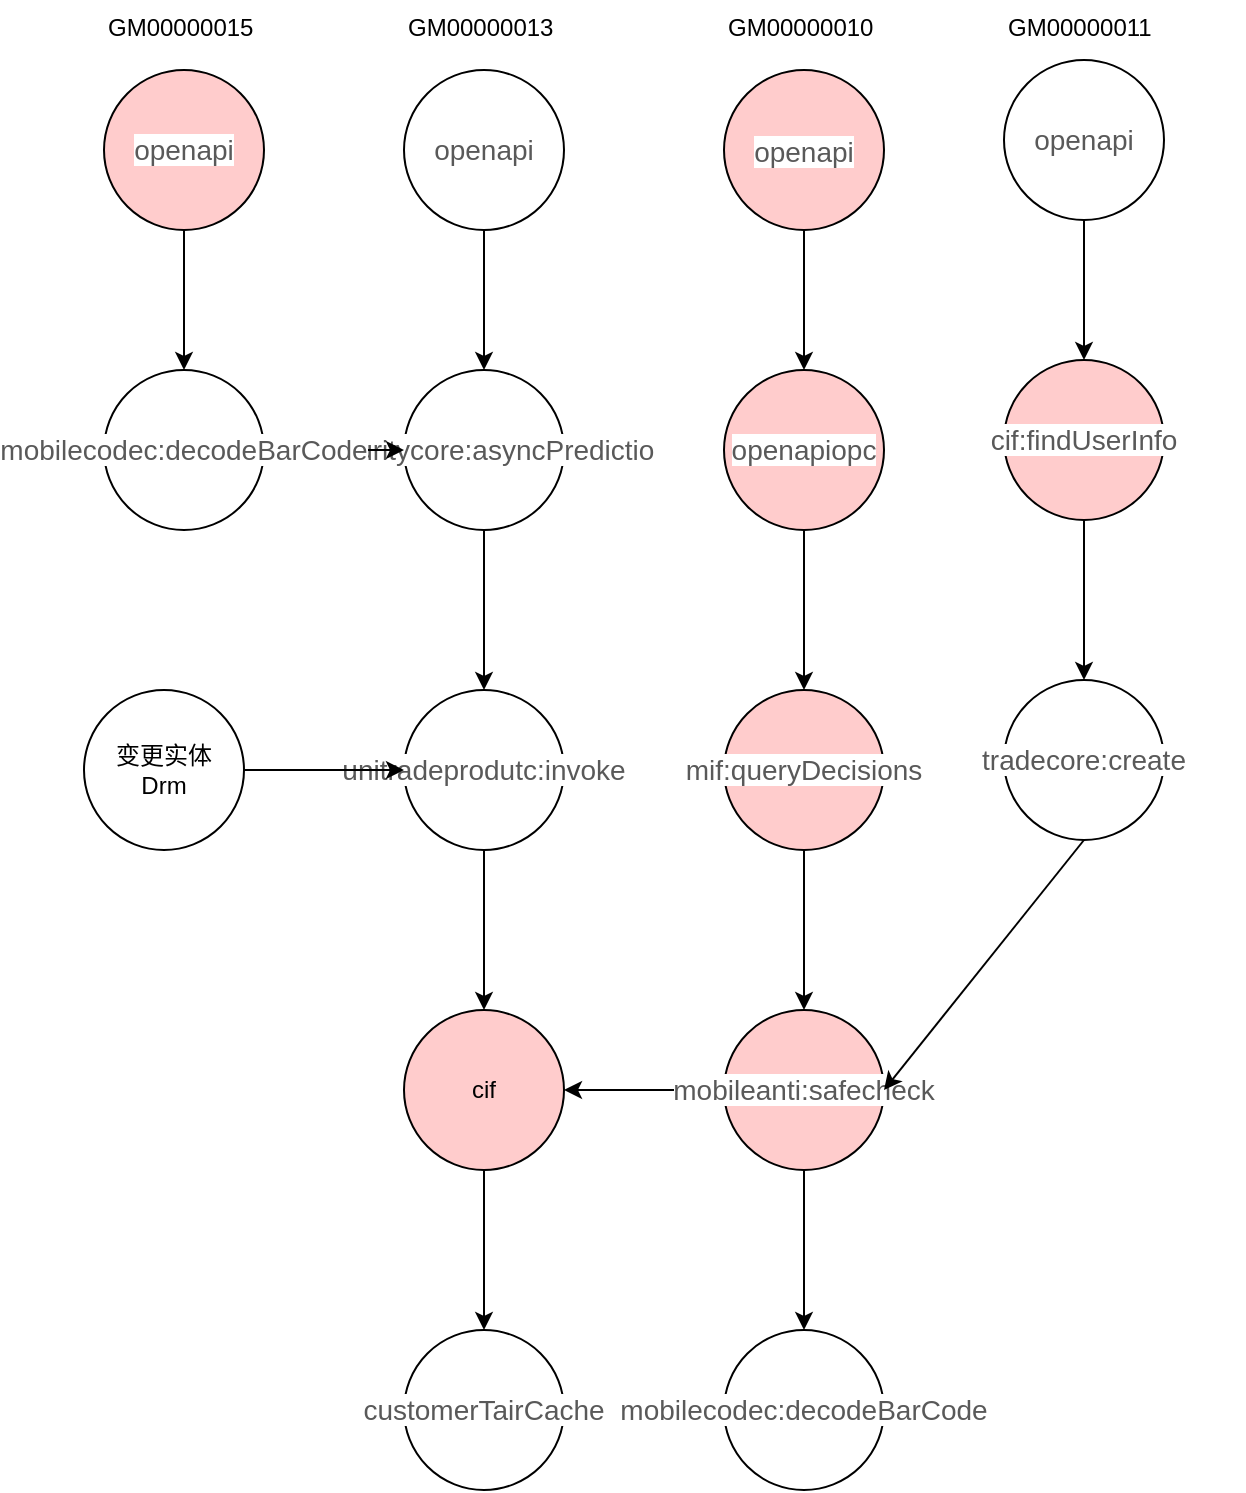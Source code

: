 <mxfile version="14.6.1" type="github">
  <diagram id="QVj4KSkfM7rAbZDsEdx_" name="Page-1">
    <mxGraphModel dx="1648" dy="1037" grid="1" gridSize="10" guides="1" tooltips="1" connect="1" arrows="1" fold="1" page="1" pageScale="1" pageWidth="827" pageHeight="1169" math="0" shadow="0">
      <root>
        <mxCell id="0" />
        <mxCell id="1" parent="0" />
        <mxCell id="ooAiBl3-JKffqHeqVd0w-3" value="" style="rounded=0;orthogonalLoop=1;jettySize=auto;html=1;" edge="1" parent="1" source="ooAiBl3-JKffqHeqVd0w-1" target="ooAiBl3-JKffqHeqVd0w-2">
          <mxGeometry relative="1" as="geometry" />
        </mxCell>
        <mxCell id="ooAiBl3-JKffqHeqVd0w-1" value="&lt;span style=&quot;color: rgba(0 , 0 , 0 , 0.65) ; font-size: 14px ; background-color: rgb(255 , 255 , 255)&quot;&gt;openapi&lt;/span&gt;" style="ellipse;whiteSpace=wrap;html=1;aspect=fixed;" vertex="1" parent="1">
          <mxGeometry x="230" y="290" width="80" height="80" as="geometry" />
        </mxCell>
        <mxCell id="ooAiBl3-JKffqHeqVd0w-5" value="" style="rounded=0;orthogonalLoop=1;jettySize=auto;html=1;" edge="1" parent="1" source="ooAiBl3-JKffqHeqVd0w-2" target="ooAiBl3-JKffqHeqVd0w-4">
          <mxGeometry relative="1" as="geometry" />
        </mxCell>
        <mxCell id="ooAiBl3-JKffqHeqVd0w-2" value="&lt;span style=&quot;color: rgba(0 , 0 , 0 , 0.65) ; font-family: , , &amp;#34;segoe ui&amp;#34; , &amp;#34;pingfang sc&amp;#34; , &amp;#34;hiragino sans gb&amp;#34; , &amp;#34;microsoft yahei&amp;#34; , &amp;#34;helvetica neue&amp;#34; , &amp;#34;helvetica&amp;#34; , &amp;#34;arial&amp;#34; , sans-serif , &amp;#34;apple color emoji&amp;#34; , &amp;#34;segoe ui emoji&amp;#34; , &amp;#34;segoe ui symbol&amp;#34; ; font-size: 14px ; background-color: rgb(255 , 255 , 255)&quot;&gt;securitycore:asyncPredictio&lt;/span&gt;" style="ellipse;whiteSpace=wrap;html=1;aspect=fixed;" vertex="1" parent="1">
          <mxGeometry x="230" y="440" width="80" height="80" as="geometry" />
        </mxCell>
        <mxCell id="ooAiBl3-JKffqHeqVd0w-7" value="" style="rounded=0;orthogonalLoop=1;jettySize=auto;html=1;" edge="1" parent="1" source="ooAiBl3-JKffqHeqVd0w-4" target="ooAiBl3-JKffqHeqVd0w-6">
          <mxGeometry relative="1" as="geometry" />
        </mxCell>
        <mxCell id="ooAiBl3-JKffqHeqVd0w-4" value="&lt;span style=&quot;color: rgba(0 , 0 , 0 , 0.65) ; font-family: , , &amp;#34;segoe ui&amp;#34; , &amp;#34;pingfang sc&amp;#34; , &amp;#34;hiragino sans gb&amp;#34; , &amp;#34;microsoft yahei&amp;#34; , &amp;#34;helvetica neue&amp;#34; , &amp;#34;helvetica&amp;#34; , &amp;#34;arial&amp;#34; , sans-serif , &amp;#34;apple color emoji&amp;#34; , &amp;#34;segoe ui emoji&amp;#34; , &amp;#34;segoe ui symbol&amp;#34; ; font-size: 14px ; background-color: rgb(255 , 255 , 255)&quot;&gt;unitradeprodutc:invoke&lt;/span&gt;" style="ellipse;whiteSpace=wrap;html=1;aspect=fixed;" vertex="1" parent="1">
          <mxGeometry x="230" y="600" width="80" height="80" as="geometry" />
        </mxCell>
        <mxCell id="ooAiBl3-JKffqHeqVd0w-15" value="" style="rounded=0;orthogonalLoop=1;jettySize=auto;html=1;" edge="1" parent="1" source="ooAiBl3-JKffqHeqVd0w-6" target="ooAiBl3-JKffqHeqVd0w-14">
          <mxGeometry relative="1" as="geometry" />
        </mxCell>
        <mxCell id="ooAiBl3-JKffqHeqVd0w-6" value="cif" style="ellipse;whiteSpace=wrap;html=1;aspect=fixed;fillColor=#FFCCCC;" vertex="1" parent="1">
          <mxGeometry x="230" y="760" width="80" height="80" as="geometry" />
        </mxCell>
        <mxCell id="ooAiBl3-JKffqHeqVd0w-14" value="&lt;span style=&quot;color: rgba(0 , 0 , 0 , 0.65) ; font-family: , , &amp;#34;segoe ui&amp;#34; , &amp;#34;pingfang sc&amp;#34; , &amp;#34;hiragino sans gb&amp;#34; , &amp;#34;microsoft yahei&amp;#34; , &amp;#34;helvetica neue&amp;#34; , &amp;#34;helvetica&amp;#34; , &amp;#34;arial&amp;#34; , sans-serif , &amp;#34;apple color emoji&amp;#34; , &amp;#34;segoe ui emoji&amp;#34; , &amp;#34;segoe ui symbol&amp;#34; ; font-size: 14px ; background-color: rgb(255 , 255 , 255)&quot;&gt;customerTairCache&lt;/span&gt;" style="ellipse;whiteSpace=wrap;html=1;aspect=fixed;" vertex="1" parent="1">
          <mxGeometry x="230" y="920" width="80" height="80" as="geometry" />
        </mxCell>
        <mxCell id="ooAiBl3-JKffqHeqVd0w-19" value="" style="rounded=0;orthogonalLoop=1;jettySize=auto;html=1;" edge="1" parent="1" source="ooAiBl3-JKffqHeqVd0w-16" target="ooAiBl3-JKffqHeqVd0w-18">
          <mxGeometry relative="1" as="geometry" />
        </mxCell>
        <mxCell id="ooAiBl3-JKffqHeqVd0w-27" value="" style="rounded=0;orthogonalLoop=1;jettySize=auto;html=1;" edge="1" parent="1" source="ooAiBl3-JKffqHeqVd0w-16" target="ooAiBl3-JKffqHeqVd0w-6">
          <mxGeometry relative="1" as="geometry" />
        </mxCell>
        <mxCell id="ooAiBl3-JKffqHeqVd0w-16" value="&lt;span style=&quot;color: rgba(0 , 0 , 0 , 0.65) ; font-family: , , &amp;#34;segoe ui&amp;#34; , &amp;#34;pingfang sc&amp;#34; , &amp;#34;hiragino sans gb&amp;#34; , &amp;#34;microsoft yahei&amp;#34; , &amp;#34;helvetica neue&amp;#34; , &amp;#34;helvetica&amp;#34; , &amp;#34;arial&amp;#34; , sans-serif , &amp;#34;apple color emoji&amp;#34; , &amp;#34;segoe ui emoji&amp;#34; , &amp;#34;segoe ui symbol&amp;#34; ; font-size: 14px ; background-color: rgb(255 , 255 , 255)&quot;&gt;mobileanti:safecheck&lt;/span&gt;" style="ellipse;whiteSpace=wrap;html=1;aspect=fixed;fillColor=#FFCCCC;" vertex="1" parent="1">
          <mxGeometry x="390" y="760" width="80" height="80" as="geometry" />
        </mxCell>
        <mxCell id="ooAiBl3-JKffqHeqVd0w-18" value="&lt;span style=&quot;color: rgba(0 , 0 , 0 , 0.65) ; font-family: , , &amp;#34;segoe ui&amp;#34; , &amp;#34;pingfang sc&amp;#34; , &amp;#34;hiragino sans gb&amp;#34; , &amp;#34;microsoft yahei&amp;#34; , &amp;#34;helvetica neue&amp;#34; , &amp;#34;helvetica&amp;#34; , &amp;#34;arial&amp;#34; , sans-serif , &amp;#34;apple color emoji&amp;#34; , &amp;#34;segoe ui emoji&amp;#34; , &amp;#34;segoe ui symbol&amp;#34; ; font-size: 14px ; background-color: rgb(255 , 255 , 255)&quot;&gt;mobilecodec:decodeBarCode&lt;/span&gt;" style="ellipse;whiteSpace=wrap;html=1;aspect=fixed;" vertex="1" parent="1">
          <mxGeometry x="390" y="920" width="80" height="80" as="geometry" />
        </mxCell>
        <mxCell id="ooAiBl3-JKffqHeqVd0w-26" value="" style="rounded=0;orthogonalLoop=1;jettySize=auto;html=1;" edge="1" parent="1" source="ooAiBl3-JKffqHeqVd0w-24" target="ooAiBl3-JKffqHeqVd0w-4">
          <mxGeometry relative="1" as="geometry" />
        </mxCell>
        <mxCell id="ooAiBl3-JKffqHeqVd0w-24" value="变更实体&lt;br&gt;Drm" style="ellipse;whiteSpace=wrap;html=1;aspect=fixed;" vertex="1" parent="1">
          <mxGeometry x="70" y="600" width="80" height="80" as="geometry" />
        </mxCell>
        <mxCell id="ooAiBl3-JKffqHeqVd0w-28" value="" style="rounded=0;orthogonalLoop=1;jettySize=auto;html=1;fillColor=#FFCCCC;" edge="1" parent="1" source="ooAiBl3-JKffqHeqVd0w-29" target="ooAiBl3-JKffqHeqVd0w-31">
          <mxGeometry relative="1" as="geometry" />
        </mxCell>
        <mxCell id="ooAiBl3-JKffqHeqVd0w-29" value="&lt;span style=&quot;color: rgba(0 , 0 , 0 , 0.65) ; font-family: , , &amp;#34;segoe ui&amp;#34; , &amp;#34;pingfang sc&amp;#34; , &amp;#34;hiragino sans gb&amp;#34; , &amp;#34;microsoft yahei&amp;#34; , &amp;#34;helvetica neue&amp;#34; , &amp;#34;helvetica&amp;#34; , &amp;#34;arial&amp;#34; , sans-serif , &amp;#34;apple color emoji&amp;#34; , &amp;#34;segoe ui emoji&amp;#34; , &amp;#34;segoe ui symbol&amp;#34; ; font-size: 14px ; background-color: rgb(255 , 255 , 255)&quot;&gt;openapi&lt;/span&gt;&lt;span style=&quot;font-size: 12pt&quot;&gt;&lt;br&gt;&lt;/span&gt;" style="ellipse;whiteSpace=wrap;html=1;aspect=fixed;fillColor=#FFCCCC;" vertex="1" parent="1">
          <mxGeometry x="390" y="290" width="80" height="80" as="geometry" />
        </mxCell>
        <mxCell id="ooAiBl3-JKffqHeqVd0w-30" value="" style="rounded=0;orthogonalLoop=1;jettySize=auto;html=1;fillColor=#FFCCCC;" edge="1" parent="1" source="ooAiBl3-JKffqHeqVd0w-31" target="ooAiBl3-JKffqHeqVd0w-32">
          <mxGeometry relative="1" as="geometry" />
        </mxCell>
        <mxCell id="ooAiBl3-JKffqHeqVd0w-31" value="&lt;span style=&quot;color: rgba(0 , 0 , 0 , 0.65) ; font-size: 14px ; background-color: rgb(255 , 255 , 255)&quot;&gt;openapiopc&lt;/span&gt;" style="ellipse;whiteSpace=wrap;html=1;aspect=fixed;fillColor=#FFCCCC;" vertex="1" parent="1">
          <mxGeometry x="390" y="440" width="80" height="80" as="geometry" />
        </mxCell>
        <mxCell id="ooAiBl3-JKffqHeqVd0w-33" value="" style="rounded=0;orthogonalLoop=1;jettySize=auto;html=1;fillColor=#FFCCCC;" edge="1" parent="1" source="ooAiBl3-JKffqHeqVd0w-32" target="ooAiBl3-JKffqHeqVd0w-16">
          <mxGeometry relative="1" as="geometry" />
        </mxCell>
        <mxCell id="ooAiBl3-JKffqHeqVd0w-32" value="&lt;span style=&quot;color: rgba(0 , 0 , 0 , 0.65) ; font-family: , , &amp;#34;segoe ui&amp;#34; , &amp;#34;pingfang sc&amp;#34; , &amp;#34;hiragino sans gb&amp;#34; , &amp;#34;microsoft yahei&amp;#34; , &amp;#34;helvetica neue&amp;#34; , &amp;#34;helvetica&amp;#34; , &amp;#34;arial&amp;#34; , sans-serif , &amp;#34;apple color emoji&amp;#34; , &amp;#34;segoe ui emoji&amp;#34; , &amp;#34;segoe ui symbol&amp;#34; ; font-size: 14px ; background-color: rgb(255 , 255 , 255)&quot;&gt;mif:queryDecisions&lt;/span&gt;" style="ellipse;whiteSpace=wrap;html=1;aspect=fixed;fillColor=#FFCCCC;" vertex="1" parent="1">
          <mxGeometry x="390" y="600" width="80" height="80" as="geometry" />
        </mxCell>
        <mxCell id="ooAiBl3-JKffqHeqVd0w-34" value="" style="rounded=0;orthogonalLoop=1;jettySize=auto;html=1;" edge="1" parent="1" source="ooAiBl3-JKffqHeqVd0w-35" target="ooAiBl3-JKffqHeqVd0w-37">
          <mxGeometry relative="1" as="geometry" />
        </mxCell>
        <mxCell id="ooAiBl3-JKffqHeqVd0w-35" value="&lt;span style=&quot;color: rgba(0 , 0 , 0 , 0.65) ; font-size: 14px ; background-color: rgb(255 , 255 , 255)&quot;&gt;openapi&lt;/span&gt;" style="ellipse;whiteSpace=wrap;html=1;aspect=fixed;" vertex="1" parent="1">
          <mxGeometry x="530" y="285" width="80" height="80" as="geometry" />
        </mxCell>
        <mxCell id="ooAiBl3-JKffqHeqVd0w-36" value="" style="rounded=0;orthogonalLoop=1;jettySize=auto;html=1;" edge="1" parent="1" source="ooAiBl3-JKffqHeqVd0w-37" target="ooAiBl3-JKffqHeqVd0w-38">
          <mxGeometry relative="1" as="geometry" />
        </mxCell>
        <mxCell id="ooAiBl3-JKffqHeqVd0w-37" value="&lt;span style=&quot;color: rgba(0 , 0 , 0 , 0.65) ; font-family: , , &amp;#34;segoe ui&amp;#34; , &amp;#34;pingfang sc&amp;#34; , &amp;#34;hiragino sans gb&amp;#34; , &amp;#34;microsoft yahei&amp;#34; , &amp;#34;helvetica neue&amp;#34; , &amp;#34;helvetica&amp;#34; , &amp;#34;arial&amp;#34; , sans-serif , &amp;#34;apple color emoji&amp;#34; , &amp;#34;segoe ui emoji&amp;#34; , &amp;#34;segoe ui symbol&amp;#34; ; font-size: 14px ; background-color: rgb(255 , 255 , 255)&quot;&gt;cif:findUserInfo&lt;/span&gt;" style="ellipse;whiteSpace=wrap;html=1;aspect=fixed;fillColor=#FFCCCC;" vertex="1" parent="1">
          <mxGeometry x="530" y="435" width="80" height="80" as="geometry" />
        </mxCell>
        <mxCell id="ooAiBl3-JKffqHeqVd0w-39" style="rounded=0;orthogonalLoop=1;jettySize=auto;html=1;exitX=0.5;exitY=1;exitDx=0;exitDy=0;entryX=1;entryY=0.5;entryDx=0;entryDy=0;" edge="1" parent="1" source="ooAiBl3-JKffqHeqVd0w-38" target="ooAiBl3-JKffqHeqVd0w-16">
          <mxGeometry relative="1" as="geometry" />
        </mxCell>
        <mxCell id="ooAiBl3-JKffqHeqVd0w-38" value="&lt;span style=&quot;color: rgba(0 , 0 , 0 , 0.65) ; font-family: , , &amp;#34;segoe ui&amp;#34; , &amp;#34;pingfang sc&amp;#34; , &amp;#34;hiragino sans gb&amp;#34; , &amp;#34;microsoft yahei&amp;#34; , &amp;#34;helvetica neue&amp;#34; , &amp;#34;helvetica&amp;#34; , &amp;#34;arial&amp;#34; , sans-serif , &amp;#34;apple color emoji&amp;#34; , &amp;#34;segoe ui emoji&amp;#34; , &amp;#34;segoe ui symbol&amp;#34; ; font-size: 14px ; background-color: rgb(255 , 255 , 255)&quot;&gt;tradecore:create&lt;/span&gt;" style="ellipse;whiteSpace=wrap;html=1;aspect=fixed;" vertex="1" parent="1">
          <mxGeometry x="530" y="595" width="80" height="80" as="geometry" />
        </mxCell>
        <mxCell id="ooAiBl3-JKffqHeqVd0w-40" value="" style="rounded=0;orthogonalLoop=1;jettySize=auto;html=1;" edge="1" parent="1" source="ooAiBl3-JKffqHeqVd0w-41" target="ooAiBl3-JKffqHeqVd0w-43">
          <mxGeometry relative="1" as="geometry" />
        </mxCell>
        <mxCell id="ooAiBl3-JKffqHeqVd0w-41" value="&lt;span style=&quot;color: rgba(0 , 0 , 0 , 0.65) ; font-size: 14px ; background-color: rgb(255 , 255 , 255)&quot;&gt;openapi&lt;/span&gt;" style="ellipse;whiteSpace=wrap;html=1;aspect=fixed;fillColor=#FFCCCC;" vertex="1" parent="1">
          <mxGeometry x="80" y="290" width="80" height="80" as="geometry" />
        </mxCell>
        <mxCell id="ooAiBl3-JKffqHeqVd0w-45" style="rounded=0;orthogonalLoop=1;jettySize=auto;html=1;exitX=1;exitY=0.5;exitDx=0;exitDy=0;entryX=0;entryY=0.5;entryDx=0;entryDy=0;" edge="1" parent="1" source="ooAiBl3-JKffqHeqVd0w-43" target="ooAiBl3-JKffqHeqVd0w-2">
          <mxGeometry relative="1" as="geometry" />
        </mxCell>
        <mxCell id="ooAiBl3-JKffqHeqVd0w-43" value="&lt;span style=&quot;color: rgba(0 , 0 , 0 , 0.65) ; font-family: , , &amp;#34;segoe ui&amp;#34; , &amp;#34;pingfang sc&amp;#34; , &amp;#34;hiragino sans gb&amp;#34; , &amp;#34;microsoft yahei&amp;#34; , &amp;#34;helvetica neue&amp;#34; , &amp;#34;helvetica&amp;#34; , &amp;#34;arial&amp;#34; , sans-serif , &amp;#34;apple color emoji&amp;#34; , &amp;#34;segoe ui emoji&amp;#34; , &amp;#34;segoe ui symbol&amp;#34; ; font-size: 14px ; background-color: rgb(255 , 255 , 255)&quot;&gt;mobilecodec:decodeBarCode&lt;/span&gt;" style="ellipse;whiteSpace=wrap;html=1;aspect=fixed;" vertex="1" parent="1">
          <mxGeometry x="80" y="440" width="80" height="80" as="geometry" />
        </mxCell>
        <mxCell id="ooAiBl3-JKffqHeqVd0w-46" value="GM00000010" style="text;whiteSpace=wrap;html=1;" vertex="1" parent="1">
          <mxGeometry x="390" y="255" width="120" height="30" as="geometry" />
        </mxCell>
        <mxCell id="ooAiBl3-JKffqHeqVd0w-49" value="GM00000013" style="text;whiteSpace=wrap;html=1;" vertex="1" parent="1">
          <mxGeometry x="230" y="255" width="120" height="30" as="geometry" />
        </mxCell>
        <mxCell id="ooAiBl3-JKffqHeqVd0w-50" value="GM00000011" style="text;whiteSpace=wrap;html=1;" vertex="1" parent="1">
          <mxGeometry x="530" y="255" width="120" height="30" as="geometry" />
        </mxCell>
        <mxCell id="ooAiBl3-JKffqHeqVd0w-51" value="GM00000015" style="text;whiteSpace=wrap;html=1;" vertex="1" parent="1">
          <mxGeometry x="80" y="255" width="120" height="30" as="geometry" />
        </mxCell>
      </root>
    </mxGraphModel>
  </diagram>
</mxfile>
